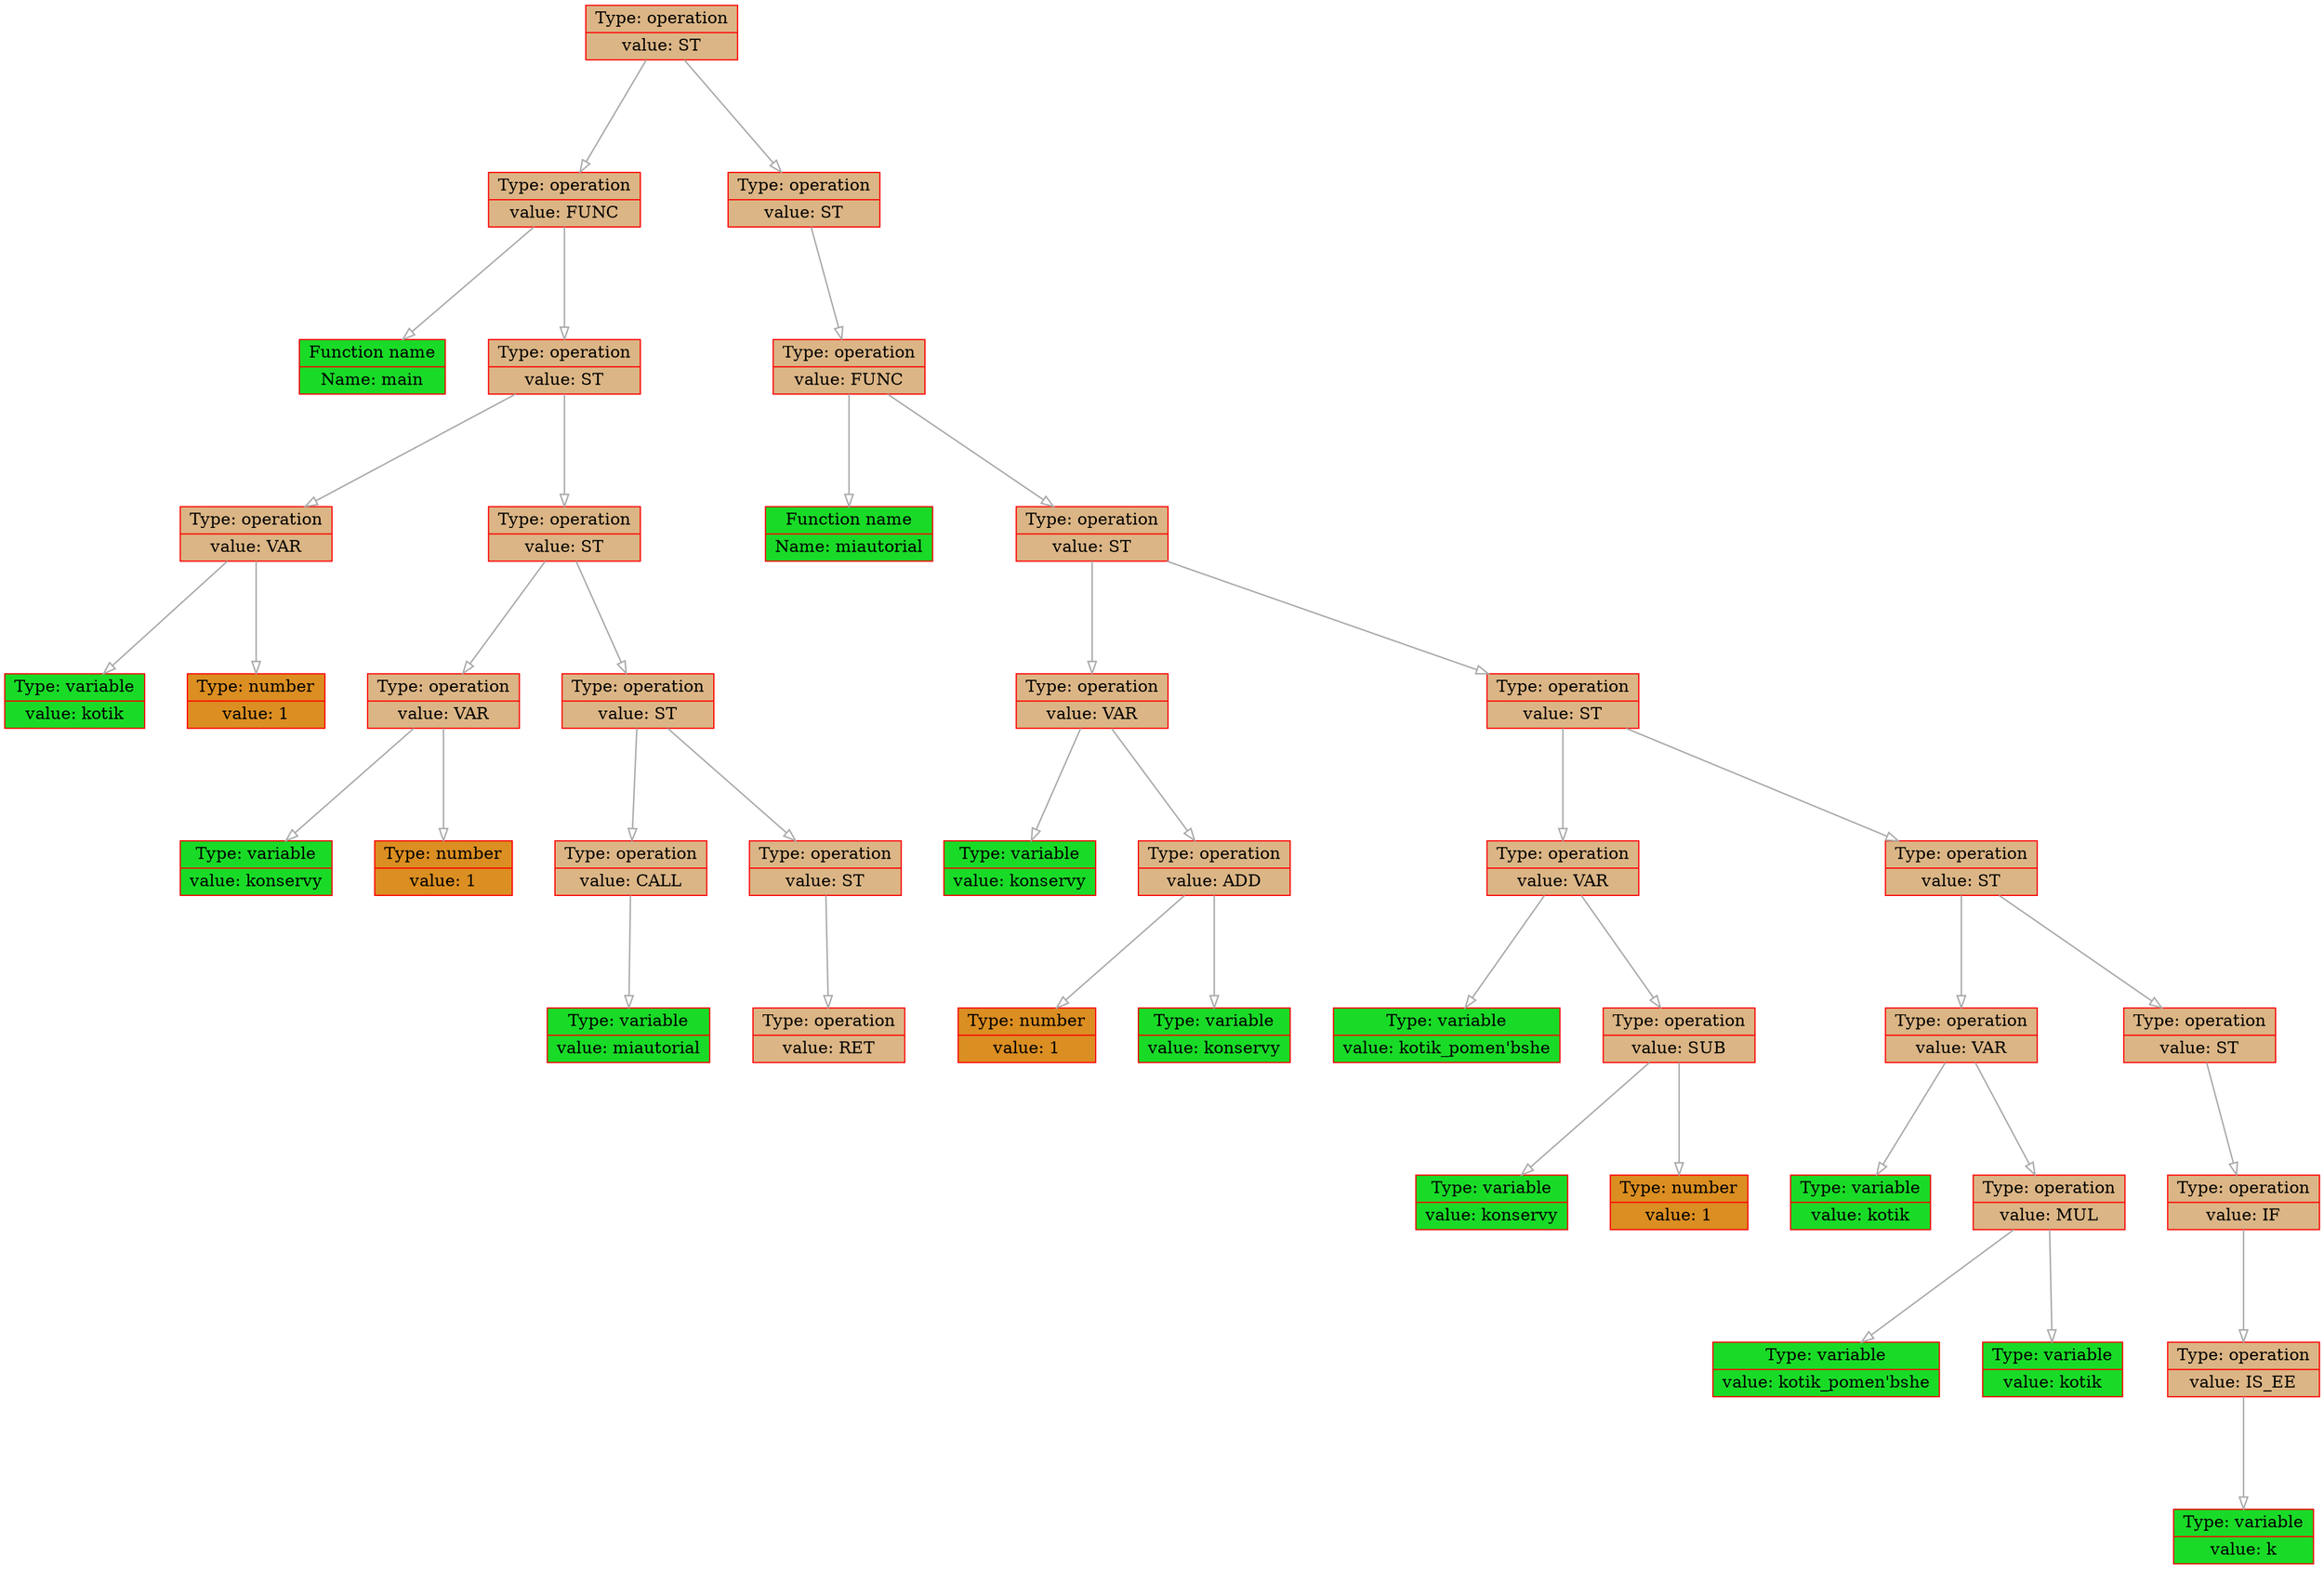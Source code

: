 
    digraph g {
        dpi      = 200;
        fontname = "Comic Sans MS";
        fontsize = 20;
        rankdir   =  TB;
        edge [color = darkgrey, arrowhead = onormal, arrowsize = 1, penwidth = 1.2]
        graph[fillcolor = lightgreen, ranksep = 1.3, nodesep = 0.5,
        style = "rounded, filled",color = green, penwidth = 2]

    Node000002355ca07fd0[shape=record, width=0.2, style="filled", color="red", fillcolor="#DBB585",label=" {Type: operation | value: ST}"] 
 
Node000002355ca075c0[shape=record, width=0.2, style="filled", color="red", fillcolor="#DBB585",label=" {Type: operation | value: FUNC}"] 
 
Node000002355ca07210[shape=record, width=0.2, style="filled", color="red", fillcolor="#19DB27",label=" {Function name |Name: main}"] 
 
Node000002355ca07480[shape=record, width=0.2, style="filled", color="red", fillcolor="#DBB585",label=" {Type: operation | value: ST}"] 
 
Node000002355ca072a0[shape=record, width=0.2, style="filled", color="red", fillcolor="#DBB585",label=" {Type: operation | value: VAR}"] 
 
Node000002355ca07240[shape=record, width=0.2, style="filled", color="red", fillcolor="#19DB27",label=" {Type: variable | value: kotik}"] 
 
Node000002355ca07270[shape=record, width=0.2, style="filled", color="red", fillcolor="#DB8E21",label=" {Type: number | value: 1}"] 
 
Node000002355ca07450[shape=record, width=0.2, style="filled", color="red", fillcolor="#DBB585",label=" {Type: operation | value: ST}"] 
 
Node000002355ca07330[shape=record, width=0.2, style="filled", color="red", fillcolor="#DBB585",label=" {Type: operation | value: VAR}"] 
 
Node000002355ca072d0[shape=record, width=0.2, style="filled", color="red", fillcolor="#19DB27",label=" {Type: variable | value: konservy}"] 
 
Node000002355ca07300[shape=record, width=0.2, style="filled", color="red", fillcolor="#DB8E21",label=" {Type: number | value: 1}"] 
 
Node000002355ca07420[shape=record, width=0.2, style="filled", color="red", fillcolor="#DBB585",label=" {Type: operation | value: ST}"] 
 
Node000002355ca07390[shape=record, width=0.2, style="filled", color="red", fillcolor="#DBB585",label=" {Type: operation | value: CALL}"] 
 
Node000002355ca07360[shape=record, width=0.2, style="filled", color="red", fillcolor="#19DB27",label=" {Type: variable | value: miautorial}"] 
 
Node000002355ca073f0[shape=record, width=0.2, style="filled", color="red", fillcolor="#DBB585",label=" {Type: operation | value: ST}"] 
 
Node000002355ca073c0[shape=record, width=0.2, style="filled", color="red", fillcolor="#DBB585",label=" {Type: operation | value: RET}"] 
 
Node000002355ca07ee0[shape=record, width=0.2, style="filled", color="red", fillcolor="#DBB585",label=" {Type: operation | value: ST}"] 
 
Node000002355ca07f10[shape=record, width=0.2, style="filled", color="red", fillcolor="#DBB585",label=" {Type: operation | value: FUNC}"] 
 
Node000002355ca07500[shape=record, width=0.2, style="filled", color="red", fillcolor="#19DB27",label=" {Function name |Name: miautorial}"] 
 
Node000002355ca07c70[shape=record, width=0.2, style="filled", color="red", fillcolor="#DBB585",label=" {Type: operation | value: ST}"] 
 
Node000002355ca07830[shape=record, width=0.2, style="filled", color="red", fillcolor="#DBB585",label=" {Type: operation | value: VAR}"] 
 
Node000002355ca076b0[shape=record, width=0.2, style="filled", color="red", fillcolor="#19DB27",label=" {Type: variable | value: konservy}"] 
 
Node000002355ca07770[shape=record, width=0.2, style="filled", color="red", fillcolor="#DBB585",label=" {Type: operation | value: ADD}"] 
 
Node000002355ca07860[shape=record, width=0.2, style="filled", color="red", fillcolor="#DB8E21",label=" {Type: number | value: 1}"] 
 
Node000002355ca076e0[shape=record, width=0.2, style="filled", color="red", fillcolor="#19DB27",label=" {Type: variable | value: konservy}"] 
 
Node000002355ca07cd0[shape=record, width=0.2, style="filled", color="red", fillcolor="#DBB585",label=" {Type: operation | value: ST}"] 
 
Node000002355ca07590[shape=record, width=0.2, style="filled", color="red", fillcolor="#DBB585",label=" {Type: operation | value: VAR}"] 
 
Node000002355ca07710[shape=record, width=0.2, style="filled", color="red", fillcolor="#19DB27",label=" {Type: variable | value: kotik_pomen'bshe}"] 
 
Node000002355ca07560[shape=record, width=0.2, style="filled", color="red", fillcolor="#DBB585",label=" {Type: operation | value: SUB}"] 
 
Node000002355ca077a0[shape=record, width=0.2, style="filled", color="red", fillcolor="#19DB27",label=" {Type: variable | value: konservy}"] 
 
Node000002355ca07530[shape=record, width=0.2, style="filled", color="red", fillcolor="#DB8E21",label=" {Type: number | value: 1}"] 
 
Node000002355ca079a0[shape=record, width=0.2, style="filled", color="red", fillcolor="#DBB585",label=" {Type: operation | value: ST}"] 
 
Node000002355ca07620[shape=record, width=0.2, style="filled", color="red", fillcolor="#DBB585",label=" {Type: operation | value: VAR}"] 
 
Node000002355ca075f0[shape=record, width=0.2, style="filled", color="red", fillcolor="#19DB27",label=" {Type: variable | value: kotik}"] 
 
Node000002355ca077d0[shape=record, width=0.2, style="filled", color="red", fillcolor="#DBB585",label=" {Type: operation | value: MUL}"] 
 
Node000002355ca07740[shape=record, width=0.2, style="filled", color="red", fillcolor="#19DB27",label=" {Type: variable | value: kotik_pomen'bshe}"] 
 
Node000002355ca07800[shape=record, width=0.2, style="filled", color="red", fillcolor="#19DB27",label=" {Type: variable | value: kotik}"] 
 
Node000002355ca07dc0[shape=record, width=0.2, style="filled", color="red", fillcolor="#DBB585",label=" {Type: operation | value: ST}"] 
 
Node000002355ca07c10[shape=record, width=0.2, style="filled", color="red", fillcolor="#DBB585",label=" {Type: operation | value: IF}"] 
 
Node000002355ca07680[shape=record, width=0.2, style="filled", color="red", fillcolor="#DBB585",label=" {Type: operation | value: IS_EE}"] 
 
Node000002355ca07650[shape=record, width=0.2, style="filled", color="red", fillcolor="#19DB27",label=" {Type: variable | value: k}"] 
 
Node000002355ca07fd0->Node000002355ca075c0
Node000002355ca075c0->Node000002355ca07210
Node000002355ca075c0->Node000002355ca07480
Node000002355ca07480->Node000002355ca072a0
Node000002355ca072a0->Node000002355ca07240
Node000002355ca072a0->Node000002355ca07270
Node000002355ca07480->Node000002355ca07450
Node000002355ca07450->Node000002355ca07330
Node000002355ca07330->Node000002355ca072d0
Node000002355ca07330->Node000002355ca07300
Node000002355ca07450->Node000002355ca07420
Node000002355ca07420->Node000002355ca07390
Node000002355ca07390->Node000002355ca07360
Node000002355ca07420->Node000002355ca073f0
Node000002355ca073f0->Node000002355ca073c0
Node000002355ca07fd0->Node000002355ca07ee0
Node000002355ca07ee0->Node000002355ca07f10
Node000002355ca07f10->Node000002355ca07500
Node000002355ca07f10->Node000002355ca07c70
Node000002355ca07c70->Node000002355ca07830
Node000002355ca07830->Node000002355ca076b0
Node000002355ca07830->Node000002355ca07770
Node000002355ca07770->Node000002355ca07860
Node000002355ca07770->Node000002355ca076e0
Node000002355ca07c70->Node000002355ca07cd0
Node000002355ca07cd0->Node000002355ca07590
Node000002355ca07590->Node000002355ca07710
Node000002355ca07590->Node000002355ca07560
Node000002355ca07560->Node000002355ca077a0
Node000002355ca07560->Node000002355ca07530
Node000002355ca07cd0->Node000002355ca079a0
Node000002355ca079a0->Node000002355ca07620
Node000002355ca07620->Node000002355ca075f0
Node000002355ca07620->Node000002355ca077d0
Node000002355ca077d0->Node000002355ca07740
Node000002355ca077d0->Node000002355ca07800
Node000002355ca079a0->Node000002355ca07dc0
Node000002355ca07dc0->Node000002355ca07c10
Node000002355ca07c10->Node000002355ca07680
Node000002355ca07680->Node000002355ca07650
}
